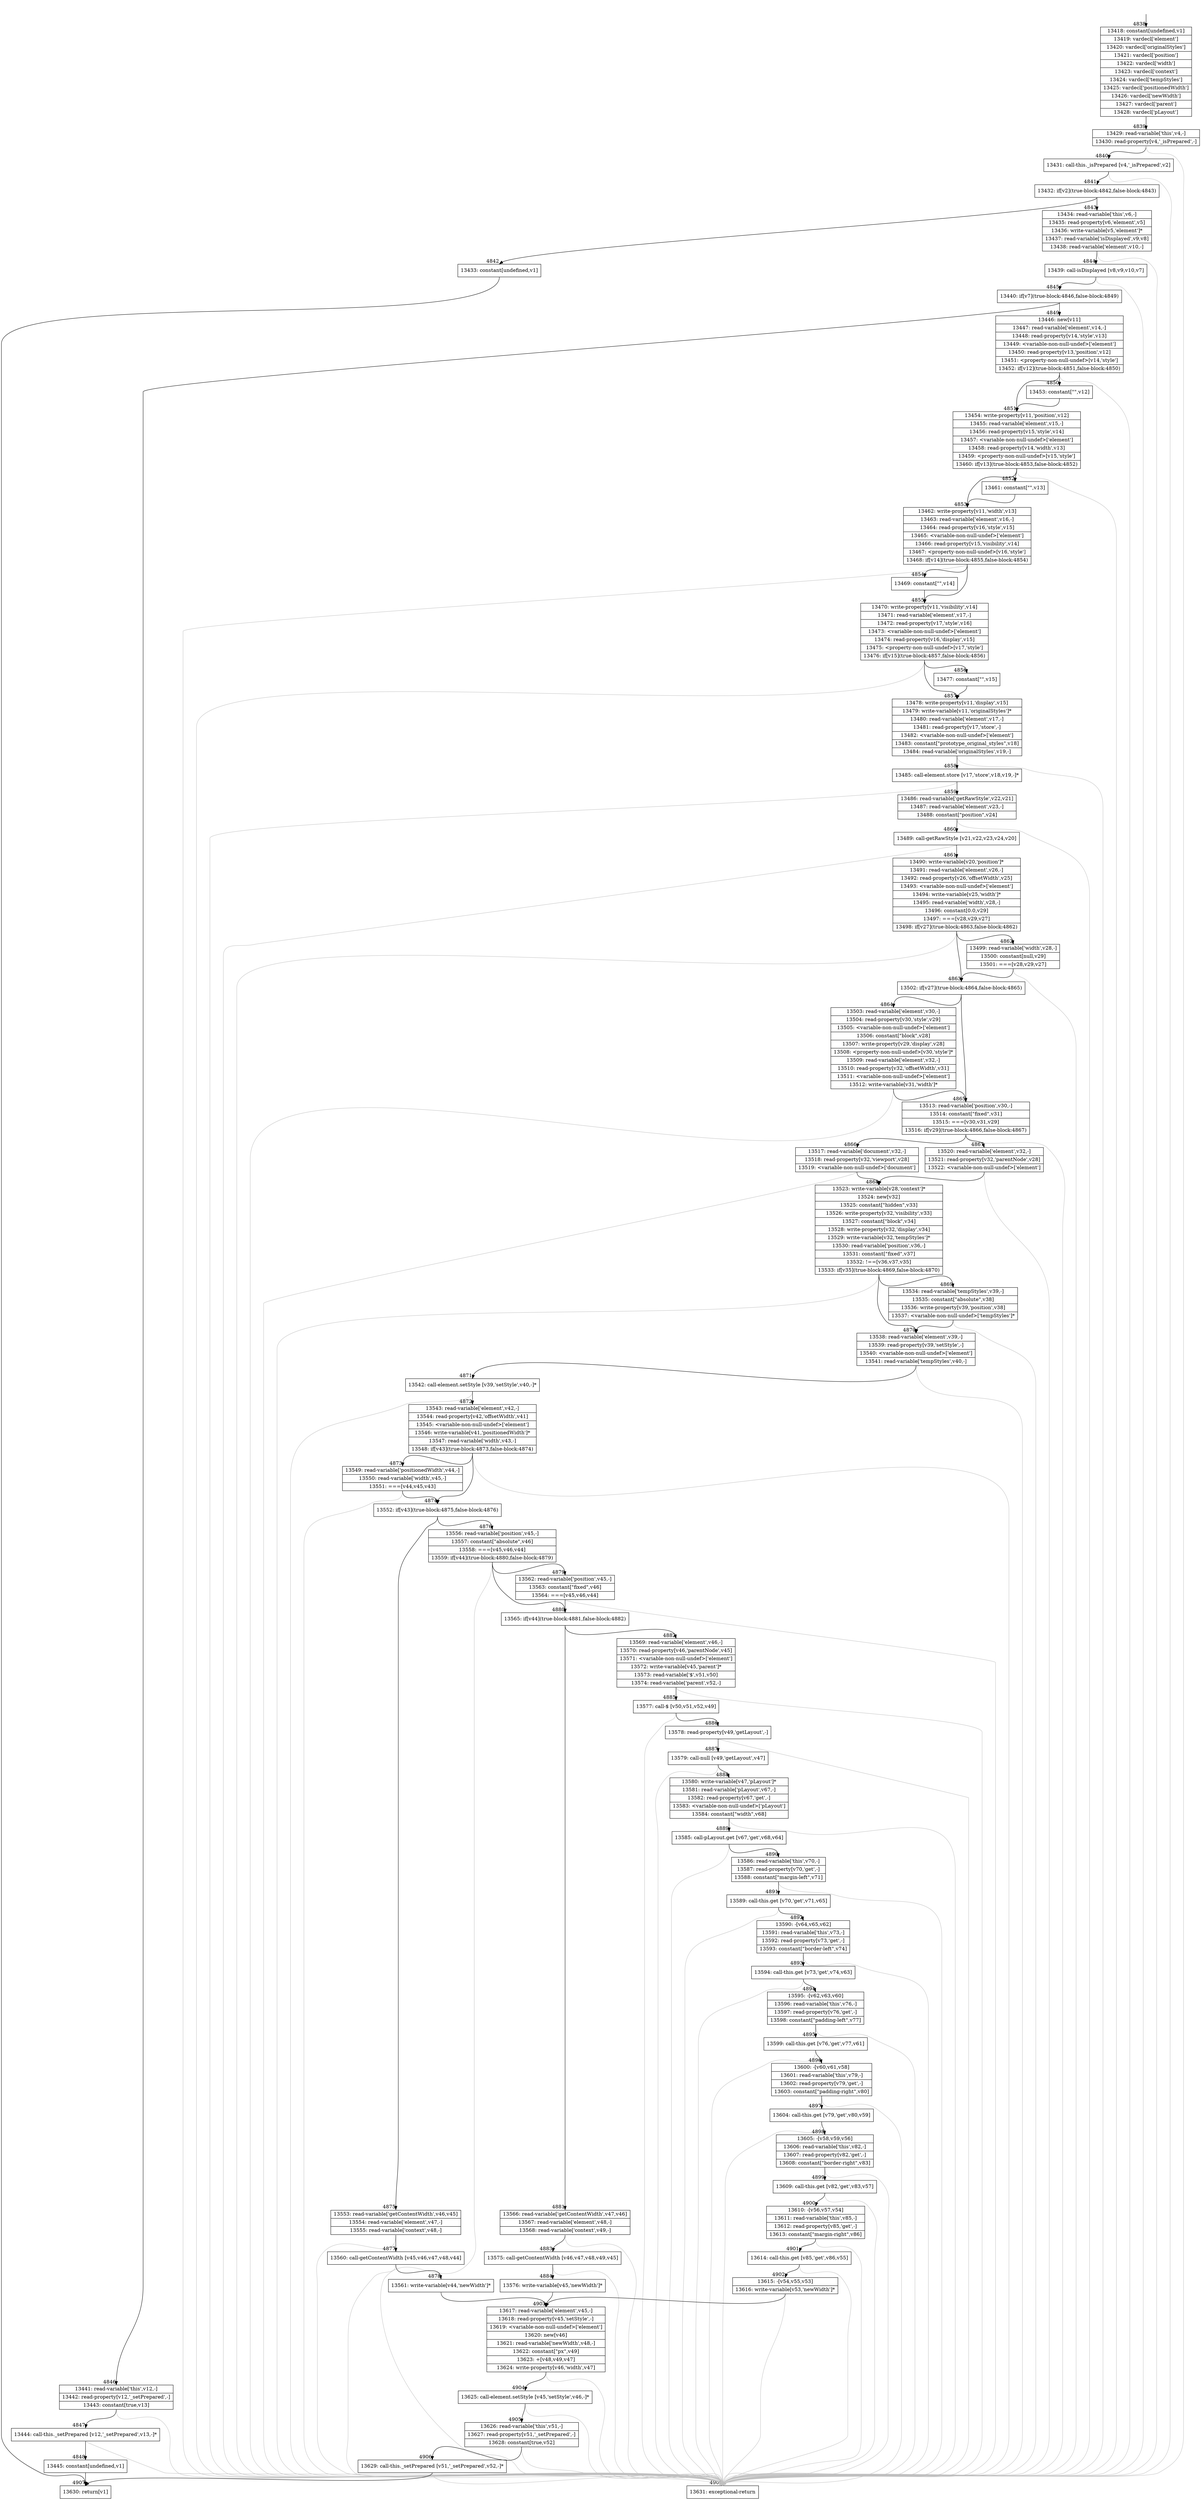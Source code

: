 digraph {
rankdir="TD"
BB_entry384[shape=none,label=""];
BB_entry384 -> BB4838 [tailport=s, headport=n, headlabel="    4838"]
BB4838 [shape=record label="{13418: constant[undefined,v1]|13419: vardecl['element']|13420: vardecl['originalStyles']|13421: vardecl['position']|13422: vardecl['width']|13423: vardecl['context']|13424: vardecl['tempStyles']|13425: vardecl['positionedWidth']|13426: vardecl['newWidth']|13427: vardecl['parent']|13428: vardecl['pLayout']}" ] 
BB4838 -> BB4839 [tailport=s, headport=n, headlabel="      4839"]
BB4839 [shape=record label="{13429: read-variable['this',v4,-]|13430: read-property[v4,'_isPrepared',-]}" ] 
BB4839 -> BB4840 [tailport=s, headport=n, headlabel="      4840"]
BB4839 -> BB4908 [tailport=s, headport=n, color=gray, headlabel="      4908"]
BB4840 [shape=record label="{13431: call-this._isPrepared [v4,'_isPrepared',v2]}" ] 
BB4840 -> BB4841 [tailport=s, headport=n, headlabel="      4841"]
BB4840 -> BB4908 [tailport=s, headport=n, color=gray]
BB4841 [shape=record label="{13432: if[v2](true-block:4842,false-block:4843)}" ] 
BB4841 -> BB4842 [tailport=s, headport=n, headlabel="      4842"]
BB4841 -> BB4843 [tailport=s, headport=n, headlabel="      4843"]
BB4842 [shape=record label="{13433: constant[undefined,v1]}" ] 
BB4842 -> BB4907 [tailport=s, headport=n, headlabel="      4907"]
BB4843 [shape=record label="{13434: read-variable['this',v6,-]|13435: read-property[v6,'element',v5]|13436: write-variable[v5,'element']*|13437: read-variable['isDisplayed',v9,v8]|13438: read-variable['element',v10,-]}" ] 
BB4843 -> BB4844 [tailport=s, headport=n, headlabel="      4844"]
BB4843 -> BB4908 [tailport=s, headport=n, color=gray]
BB4844 [shape=record label="{13439: call-isDisplayed [v8,v9,v10,v7]}" ] 
BB4844 -> BB4845 [tailport=s, headport=n, headlabel="      4845"]
BB4844 -> BB4908 [tailport=s, headport=n, color=gray]
BB4845 [shape=record label="{13440: if[v7](true-block:4846,false-block:4849)}" ] 
BB4845 -> BB4846 [tailport=s, headport=n, headlabel="      4846"]
BB4845 -> BB4849 [tailport=s, headport=n, headlabel="      4849"]
BB4846 [shape=record label="{13441: read-variable['this',v12,-]|13442: read-property[v12,'_setPrepared',-]|13443: constant[true,v13]}" ] 
BB4846 -> BB4847 [tailport=s, headport=n, headlabel="      4847"]
BB4846 -> BB4908 [tailport=s, headport=n, color=gray]
BB4847 [shape=record label="{13444: call-this._setPrepared [v12,'_setPrepared',v13,-]*}" ] 
BB4847 -> BB4848 [tailport=s, headport=n, headlabel="      4848"]
BB4847 -> BB4908 [tailport=s, headport=n, color=gray]
BB4848 [shape=record label="{13445: constant[undefined,v1]}" ] 
BB4848 -> BB4907 [tailport=s, headport=n]
BB4849 [shape=record label="{13446: new[v11]|13447: read-variable['element',v14,-]|13448: read-property[v14,'style',v13]|13449: \<variable-non-null-undef\>['element']|13450: read-property[v13,'position',v12]|13451: \<property-non-null-undef\>[v14,'style']|13452: if[v12](true-block:4851,false-block:4850)}" ] 
BB4849 -> BB4851 [tailport=s, headport=n, headlabel="      4851"]
BB4849 -> BB4850 [tailport=s, headport=n, headlabel="      4850"]
BB4849 -> BB4908 [tailport=s, headport=n, color=gray]
BB4850 [shape=record label="{13453: constant[\"\",v12]}" ] 
BB4850 -> BB4851 [tailport=s, headport=n]
BB4851 [shape=record label="{13454: write-property[v11,'position',v12]|13455: read-variable['element',v15,-]|13456: read-property[v15,'style',v14]|13457: \<variable-non-null-undef\>['element']|13458: read-property[v14,'width',v13]|13459: \<property-non-null-undef\>[v15,'style']|13460: if[v13](true-block:4853,false-block:4852)}" ] 
BB4851 -> BB4853 [tailport=s, headport=n, headlabel="      4853"]
BB4851 -> BB4852 [tailport=s, headport=n, headlabel="      4852"]
BB4851 -> BB4908 [tailport=s, headport=n, color=gray]
BB4852 [shape=record label="{13461: constant[\"\",v13]}" ] 
BB4852 -> BB4853 [tailport=s, headport=n]
BB4853 [shape=record label="{13462: write-property[v11,'width',v13]|13463: read-variable['element',v16,-]|13464: read-property[v16,'style',v15]|13465: \<variable-non-null-undef\>['element']|13466: read-property[v15,'visibility',v14]|13467: \<property-non-null-undef\>[v16,'style']|13468: if[v14](true-block:4855,false-block:4854)}" ] 
BB4853 -> BB4855 [tailport=s, headport=n, headlabel="      4855"]
BB4853 -> BB4854 [tailport=s, headport=n, headlabel="      4854"]
BB4853 -> BB4908 [tailport=s, headport=n, color=gray]
BB4854 [shape=record label="{13469: constant[\"\",v14]}" ] 
BB4854 -> BB4855 [tailport=s, headport=n]
BB4855 [shape=record label="{13470: write-property[v11,'visibility',v14]|13471: read-variable['element',v17,-]|13472: read-property[v17,'style',v16]|13473: \<variable-non-null-undef\>['element']|13474: read-property[v16,'display',v15]|13475: \<property-non-null-undef\>[v17,'style']|13476: if[v15](true-block:4857,false-block:4856)}" ] 
BB4855 -> BB4857 [tailport=s, headport=n, headlabel="      4857"]
BB4855 -> BB4856 [tailport=s, headport=n, headlabel="      4856"]
BB4855 -> BB4908 [tailport=s, headport=n, color=gray]
BB4856 [shape=record label="{13477: constant[\"\",v15]}" ] 
BB4856 -> BB4857 [tailport=s, headport=n]
BB4857 [shape=record label="{13478: write-property[v11,'display',v15]|13479: write-variable[v11,'originalStyles']*|13480: read-variable['element',v17,-]|13481: read-property[v17,'store',-]|13482: \<variable-non-null-undef\>['element']|13483: constant[\"prototype_original_styles\",v18]|13484: read-variable['originalStyles',v19,-]}" ] 
BB4857 -> BB4858 [tailport=s, headport=n, headlabel="      4858"]
BB4857 -> BB4908 [tailport=s, headport=n, color=gray]
BB4858 [shape=record label="{13485: call-element.store [v17,'store',v18,v19,-]*}" ] 
BB4858 -> BB4859 [tailport=s, headport=n, headlabel="      4859"]
BB4858 -> BB4908 [tailport=s, headport=n, color=gray]
BB4859 [shape=record label="{13486: read-variable['getRawStyle',v22,v21]|13487: read-variable['element',v23,-]|13488: constant[\"position\",v24]}" ] 
BB4859 -> BB4860 [tailport=s, headport=n, headlabel="      4860"]
BB4859 -> BB4908 [tailport=s, headport=n, color=gray]
BB4860 [shape=record label="{13489: call-getRawStyle [v21,v22,v23,v24,v20]}" ] 
BB4860 -> BB4861 [tailport=s, headport=n, headlabel="      4861"]
BB4860 -> BB4908 [tailport=s, headport=n, color=gray]
BB4861 [shape=record label="{13490: write-variable[v20,'position']*|13491: read-variable['element',v26,-]|13492: read-property[v26,'offsetWidth',v25]|13493: \<variable-non-null-undef\>['element']|13494: write-variable[v25,'width']*|13495: read-variable['width',v28,-]|13496: constant[0.0,v29]|13497: ===[v28,v29,v27]|13498: if[v27](true-block:4863,false-block:4862)}" ] 
BB4861 -> BB4863 [tailport=s, headport=n, headlabel="      4863"]
BB4861 -> BB4862 [tailport=s, headport=n, headlabel="      4862"]
BB4861 -> BB4908 [tailport=s, headport=n, color=gray]
BB4862 [shape=record label="{13499: read-variable['width',v28,-]|13500: constant[null,v29]|13501: ===[v28,v29,v27]}" ] 
BB4862 -> BB4863 [tailport=s, headport=n]
BB4862 -> BB4908 [tailport=s, headport=n, color=gray]
BB4863 [shape=record label="{13502: if[v27](true-block:4864,false-block:4865)}" ] 
BB4863 -> BB4864 [tailport=s, headport=n, headlabel="      4864"]
BB4863 -> BB4865 [tailport=s, headport=n, headlabel="      4865"]
BB4864 [shape=record label="{13503: read-variable['element',v30,-]|13504: read-property[v30,'style',v29]|13505: \<variable-non-null-undef\>['element']|13506: constant[\"block\",v28]|13507: write-property[v29,'display',v28]|13508: \<property-non-null-undef\>[v30,'style']*|13509: read-variable['element',v32,-]|13510: read-property[v32,'offsetWidth',v31]|13511: \<variable-non-null-undef\>['element']|13512: write-variable[v31,'width']*}" ] 
BB4864 -> BB4865 [tailport=s, headport=n]
BB4864 -> BB4908 [tailport=s, headport=n, color=gray]
BB4865 [shape=record label="{13513: read-variable['position',v30,-]|13514: constant[\"fixed\",v31]|13515: ===[v30,v31,v29]|13516: if[v29](true-block:4866,false-block:4867)}" ] 
BB4865 -> BB4866 [tailport=s, headport=n, headlabel="      4866"]
BB4865 -> BB4867 [tailport=s, headport=n, headlabel="      4867"]
BB4865 -> BB4908 [tailport=s, headport=n, color=gray]
BB4866 [shape=record label="{13517: read-variable['document',v32,-]|13518: read-property[v32,'viewport',v28]|13519: \<variable-non-null-undef\>['document']}" ] 
BB4866 -> BB4868 [tailport=s, headport=n, headlabel="      4868"]
BB4866 -> BB4908 [tailport=s, headport=n, color=gray]
BB4867 [shape=record label="{13520: read-variable['element',v32,-]|13521: read-property[v32,'parentNode',v28]|13522: \<variable-non-null-undef\>['element']}" ] 
BB4867 -> BB4868 [tailport=s, headport=n]
BB4867 -> BB4908 [tailport=s, headport=n, color=gray]
BB4868 [shape=record label="{13523: write-variable[v28,'context']*|13524: new[v32]|13525: constant[\"hidden\",v33]|13526: write-property[v32,'visibility',v33]|13527: constant[\"block\",v34]|13528: write-property[v32,'display',v34]|13529: write-variable[v32,'tempStyles']*|13530: read-variable['position',v36,-]|13531: constant[\"fixed\",v37]|13532: !==[v36,v37,v35]|13533: if[v35](true-block:4869,false-block:4870)}" ] 
BB4868 -> BB4869 [tailport=s, headport=n, headlabel="      4869"]
BB4868 -> BB4870 [tailport=s, headport=n, headlabel="      4870"]
BB4868 -> BB4908 [tailport=s, headport=n, color=gray]
BB4869 [shape=record label="{13534: read-variable['tempStyles',v39,-]|13535: constant[\"absolute\",v38]|13536: write-property[v39,'position',v38]|13537: \<variable-non-null-undef\>['tempStyles']*}" ] 
BB4869 -> BB4870 [tailport=s, headport=n]
BB4869 -> BB4908 [tailport=s, headport=n, color=gray]
BB4870 [shape=record label="{13538: read-variable['element',v39,-]|13539: read-property[v39,'setStyle',-]|13540: \<variable-non-null-undef\>['element']|13541: read-variable['tempStyles',v40,-]}" ] 
BB4870 -> BB4871 [tailport=s, headport=n, headlabel="      4871"]
BB4870 -> BB4908 [tailport=s, headport=n, color=gray]
BB4871 [shape=record label="{13542: call-element.setStyle [v39,'setStyle',v40,-]*}" ] 
BB4871 -> BB4872 [tailport=s, headport=n, headlabel="      4872"]
BB4871 -> BB4908 [tailport=s, headport=n, color=gray]
BB4872 [shape=record label="{13543: read-variable['element',v42,-]|13544: read-property[v42,'offsetWidth',v41]|13545: \<variable-non-null-undef\>['element']|13546: write-variable[v41,'positionedWidth']*|13547: read-variable['width',v43,-]|13548: if[v43](true-block:4873,false-block:4874)}" ] 
BB4872 -> BB4874 [tailport=s, headport=n, headlabel="      4874"]
BB4872 -> BB4873 [tailport=s, headport=n, headlabel="      4873"]
BB4872 -> BB4908 [tailport=s, headport=n, color=gray]
BB4873 [shape=record label="{13549: read-variable['positionedWidth',v44,-]|13550: read-variable['width',v45,-]|13551: ===[v44,v45,v43]}" ] 
BB4873 -> BB4874 [tailport=s, headport=n]
BB4873 -> BB4908 [tailport=s, headport=n, color=gray]
BB4874 [shape=record label="{13552: if[v43](true-block:4875,false-block:4876)}" ] 
BB4874 -> BB4875 [tailport=s, headport=n, headlabel="      4875"]
BB4874 -> BB4876 [tailport=s, headport=n, headlabel="      4876"]
BB4875 [shape=record label="{13553: read-variable['getContentWidth',v46,v45]|13554: read-variable['element',v47,-]|13555: read-variable['context',v48,-]}" ] 
BB4875 -> BB4877 [tailport=s, headport=n, headlabel="      4877"]
BB4875 -> BB4908 [tailport=s, headport=n, color=gray]
BB4876 [shape=record label="{13556: read-variable['position',v45,-]|13557: constant[\"absolute\",v46]|13558: ===[v45,v46,v44]|13559: if[v44](true-block:4880,false-block:4879)}" ] 
BB4876 -> BB4880 [tailport=s, headport=n, headlabel="      4880"]
BB4876 -> BB4879 [tailport=s, headport=n, headlabel="      4879"]
BB4876 -> BB4908 [tailport=s, headport=n, color=gray]
BB4877 [shape=record label="{13560: call-getContentWidth [v45,v46,v47,v48,v44]}" ] 
BB4877 -> BB4878 [tailport=s, headport=n, headlabel="      4878"]
BB4877 -> BB4908 [tailport=s, headport=n, color=gray]
BB4878 [shape=record label="{13561: write-variable[v44,'newWidth']*}" ] 
BB4878 -> BB4903 [tailport=s, headport=n, headlabel="      4903"]
BB4879 [shape=record label="{13562: read-variable['position',v45,-]|13563: constant[\"fixed\",v46]|13564: ===[v45,v46,v44]}" ] 
BB4879 -> BB4880 [tailport=s, headport=n]
BB4879 -> BB4908 [tailport=s, headport=n, color=gray]
BB4880 [shape=record label="{13565: if[v44](true-block:4881,false-block:4882)}" ] 
BB4880 -> BB4881 [tailport=s, headport=n, headlabel="      4881"]
BB4880 -> BB4882 [tailport=s, headport=n, headlabel="      4882"]
BB4881 [shape=record label="{13566: read-variable['getContentWidth',v47,v46]|13567: read-variable['element',v48,-]|13568: read-variable['context',v49,-]}" ] 
BB4881 -> BB4883 [tailport=s, headport=n, headlabel="      4883"]
BB4881 -> BB4908 [tailport=s, headport=n, color=gray]
BB4882 [shape=record label="{13569: read-variable['element',v46,-]|13570: read-property[v46,'parentNode',v45]|13571: \<variable-non-null-undef\>['element']|13572: write-variable[v45,'parent']*|13573: read-variable['$',v51,v50]|13574: read-variable['parent',v52,-]}" ] 
BB4882 -> BB4885 [tailport=s, headport=n, headlabel="      4885"]
BB4882 -> BB4908 [tailport=s, headport=n, color=gray]
BB4883 [shape=record label="{13575: call-getContentWidth [v46,v47,v48,v49,v45]}" ] 
BB4883 -> BB4884 [tailport=s, headport=n, headlabel="      4884"]
BB4883 -> BB4908 [tailport=s, headport=n, color=gray]
BB4884 [shape=record label="{13576: write-variable[v45,'newWidth']*}" ] 
BB4884 -> BB4903 [tailport=s, headport=n]
BB4885 [shape=record label="{13577: call-$ [v50,v51,v52,v49]}" ] 
BB4885 -> BB4886 [tailport=s, headport=n, headlabel="      4886"]
BB4885 -> BB4908 [tailport=s, headport=n, color=gray]
BB4886 [shape=record label="{13578: read-property[v49,'getLayout',-]}" ] 
BB4886 -> BB4887 [tailport=s, headport=n, headlabel="      4887"]
BB4886 -> BB4908 [tailport=s, headport=n, color=gray]
BB4887 [shape=record label="{13579: call-null [v49,'getLayout',v47]}" ] 
BB4887 -> BB4888 [tailport=s, headport=n, headlabel="      4888"]
BB4887 -> BB4908 [tailport=s, headport=n, color=gray]
BB4888 [shape=record label="{13580: write-variable[v47,'pLayout']*|13581: read-variable['pLayout',v67,-]|13582: read-property[v67,'get',-]|13583: \<variable-non-null-undef\>['pLayout']|13584: constant[\"width\",v68]}" ] 
BB4888 -> BB4889 [tailport=s, headport=n, headlabel="      4889"]
BB4888 -> BB4908 [tailport=s, headport=n, color=gray]
BB4889 [shape=record label="{13585: call-pLayout.get [v67,'get',v68,v64]}" ] 
BB4889 -> BB4890 [tailport=s, headport=n, headlabel="      4890"]
BB4889 -> BB4908 [tailport=s, headport=n, color=gray]
BB4890 [shape=record label="{13586: read-variable['this',v70,-]|13587: read-property[v70,'get',-]|13588: constant[\"margin-left\",v71]}" ] 
BB4890 -> BB4891 [tailport=s, headport=n, headlabel="      4891"]
BB4890 -> BB4908 [tailport=s, headport=n, color=gray]
BB4891 [shape=record label="{13589: call-this.get [v70,'get',v71,v65]}" ] 
BB4891 -> BB4892 [tailport=s, headport=n, headlabel="      4892"]
BB4891 -> BB4908 [tailport=s, headport=n, color=gray]
BB4892 [shape=record label="{13590: -[v64,v65,v62]|13591: read-variable['this',v73,-]|13592: read-property[v73,'get',-]|13593: constant[\"border-left\",v74]}" ] 
BB4892 -> BB4893 [tailport=s, headport=n, headlabel="      4893"]
BB4892 -> BB4908 [tailport=s, headport=n, color=gray]
BB4893 [shape=record label="{13594: call-this.get [v73,'get',v74,v63]}" ] 
BB4893 -> BB4894 [tailport=s, headport=n, headlabel="      4894"]
BB4893 -> BB4908 [tailport=s, headport=n, color=gray]
BB4894 [shape=record label="{13595: -[v62,v63,v60]|13596: read-variable['this',v76,-]|13597: read-property[v76,'get',-]|13598: constant[\"padding-left\",v77]}" ] 
BB4894 -> BB4895 [tailport=s, headport=n, headlabel="      4895"]
BB4894 -> BB4908 [tailport=s, headport=n, color=gray]
BB4895 [shape=record label="{13599: call-this.get [v76,'get',v77,v61]}" ] 
BB4895 -> BB4896 [tailport=s, headport=n, headlabel="      4896"]
BB4895 -> BB4908 [tailport=s, headport=n, color=gray]
BB4896 [shape=record label="{13600: -[v60,v61,v58]|13601: read-variable['this',v79,-]|13602: read-property[v79,'get',-]|13603: constant[\"padding-right\",v80]}" ] 
BB4896 -> BB4897 [tailport=s, headport=n, headlabel="      4897"]
BB4896 -> BB4908 [tailport=s, headport=n, color=gray]
BB4897 [shape=record label="{13604: call-this.get [v79,'get',v80,v59]}" ] 
BB4897 -> BB4898 [tailport=s, headport=n, headlabel="      4898"]
BB4897 -> BB4908 [tailport=s, headport=n, color=gray]
BB4898 [shape=record label="{13605: -[v58,v59,v56]|13606: read-variable['this',v82,-]|13607: read-property[v82,'get',-]|13608: constant[\"border-right\",v83]}" ] 
BB4898 -> BB4899 [tailport=s, headport=n, headlabel="      4899"]
BB4898 -> BB4908 [tailport=s, headport=n, color=gray]
BB4899 [shape=record label="{13609: call-this.get [v82,'get',v83,v57]}" ] 
BB4899 -> BB4900 [tailport=s, headport=n, headlabel="      4900"]
BB4899 -> BB4908 [tailport=s, headport=n, color=gray]
BB4900 [shape=record label="{13610: -[v56,v57,v54]|13611: read-variable['this',v85,-]|13612: read-property[v85,'get',-]|13613: constant[\"margin-right\",v86]}" ] 
BB4900 -> BB4901 [tailport=s, headport=n, headlabel="      4901"]
BB4900 -> BB4908 [tailport=s, headport=n, color=gray]
BB4901 [shape=record label="{13614: call-this.get [v85,'get',v86,v55]}" ] 
BB4901 -> BB4902 [tailport=s, headport=n, headlabel="      4902"]
BB4901 -> BB4908 [tailport=s, headport=n, color=gray]
BB4902 [shape=record label="{13615: -[v54,v55,v53]|13616: write-variable[v53,'newWidth']*}" ] 
BB4902 -> BB4903 [tailport=s, headport=n]
BB4902 -> BB4908 [tailport=s, headport=n, color=gray]
BB4903 [shape=record label="{13617: read-variable['element',v45,-]|13618: read-property[v45,'setStyle',-]|13619: \<variable-non-null-undef\>['element']|13620: new[v46]|13621: read-variable['newWidth',v48,-]|13622: constant[\"px\",v49]|13623: +[v48,v49,v47]|13624: write-property[v46,'width',v47]}" ] 
BB4903 -> BB4904 [tailport=s, headport=n, headlabel="      4904"]
BB4903 -> BB4908 [tailport=s, headport=n, color=gray]
BB4904 [shape=record label="{13625: call-element.setStyle [v45,'setStyle',v46,-]*}" ] 
BB4904 -> BB4905 [tailport=s, headport=n, headlabel="      4905"]
BB4904 -> BB4908 [tailport=s, headport=n, color=gray]
BB4905 [shape=record label="{13626: read-variable['this',v51,-]|13627: read-property[v51,'_setPrepared',-]|13628: constant[true,v52]}" ] 
BB4905 -> BB4906 [tailport=s, headport=n, headlabel="      4906"]
BB4905 -> BB4908 [tailport=s, headport=n, color=gray]
BB4906 [shape=record label="{13629: call-this._setPrepared [v51,'_setPrepared',v52,-]*}" ] 
BB4906 -> BB4907 [tailport=s, headport=n]
BB4906 -> BB4908 [tailport=s, headport=n, color=gray]
BB4907 [shape=record label="{13630: return[v1]}" ] 
BB4908 [shape=record label="{13631: exceptional-return}" ] 
//#$~ 3705
}
